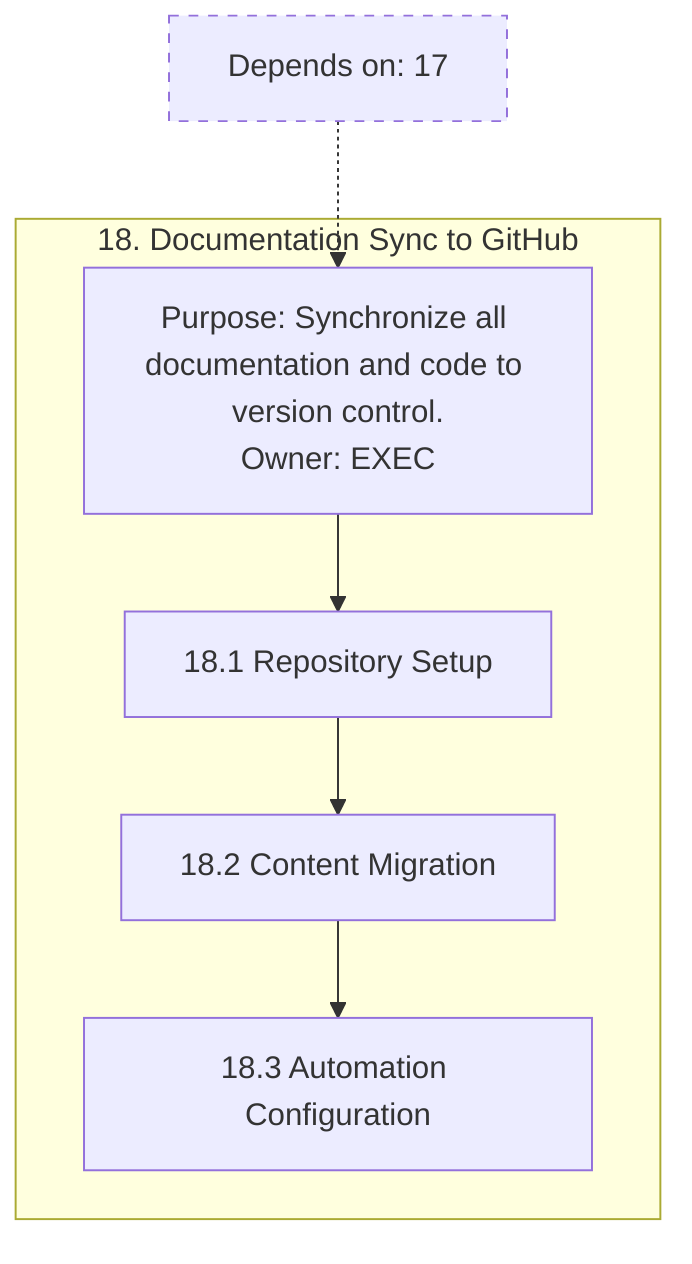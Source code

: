 flowchart TB
%% Stage 18 Detail
subgraph S18["18. Documentation Sync to GitHub"]
  S18_root["Purpose: Synchronize all documentation and code to version control.
Owner: EXEC"]
  S18_A["18.1 Repository Setup"]
  S18_B["18.2 Content Migration"]
  S18_C["18.3 Automation Configuration"]
  S18_root --> S18_A --> S18_B --> S18_C
end
classDef dep stroke-dasharray: 5 5;
D18["Depends on: 17"]:::dep -.-> S18_root